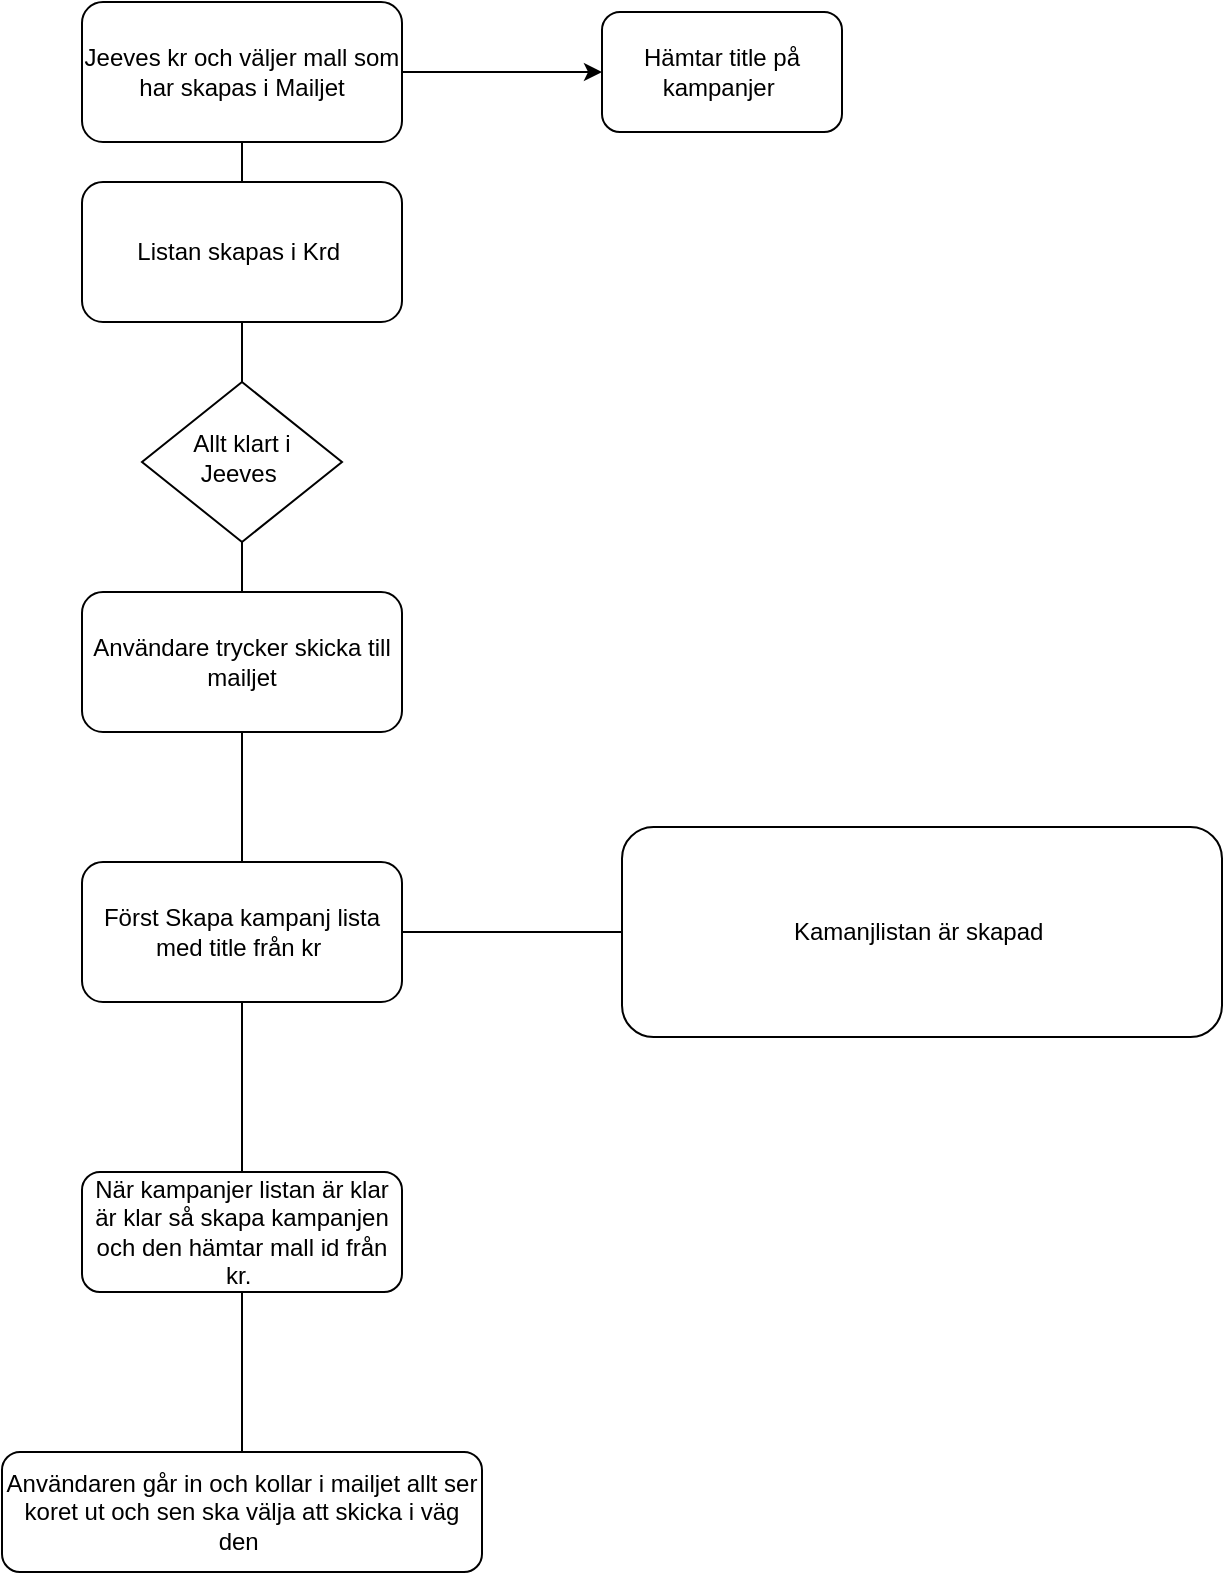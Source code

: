 <mxfile version="14.7.3" type="github">
  <diagram id="C5RBs43oDa-KdzZeNtuy" name="Page-1">
    <mxGraphModel dx="1635" dy="877" grid="1" gridSize="10" guides="1" tooltips="1" connect="1" arrows="1" fold="1" page="1" pageScale="1" pageWidth="827" pageHeight="1169" math="0" shadow="0">
      <root>
        <mxCell id="WIyWlLk6GJQsqaUBKTNV-0" />
        <mxCell id="WIyWlLk6GJQsqaUBKTNV-1" parent="WIyWlLk6GJQsqaUBKTNV-0" />
        <mxCell id="WIyWlLk6GJQsqaUBKTNV-2" value="" style="rounded=0;html=1;jettySize=auto;orthogonalLoop=1;fontSize=11;endArrow=none;endFill=0;endSize=8;strokeWidth=1;shadow=0;labelBackgroundColor=none;edgeStyle=orthogonalEdgeStyle;" parent="WIyWlLk6GJQsqaUBKTNV-1" source="WIyWlLk6GJQsqaUBKTNV-3" target="WIyWlLk6GJQsqaUBKTNV-6" edge="1">
          <mxGeometry relative="1" as="geometry" />
        </mxCell>
        <mxCell id="277-V5RIfsgAQvb4CotU-2" value="" style="edgeStyle=orthogonalEdgeStyle;rounded=0;orthogonalLoop=1;jettySize=auto;html=1;" edge="1" parent="WIyWlLk6GJQsqaUBKTNV-1" source="WIyWlLk6GJQsqaUBKTNV-3" target="277-V5RIfsgAQvb4CotU-1">
          <mxGeometry relative="1" as="geometry" />
        </mxCell>
        <mxCell id="WIyWlLk6GJQsqaUBKTNV-3" value="Jeeves kr och väljer mall som har skapas i Mailjet" style="rounded=1;whiteSpace=wrap;html=1;fontSize=12;glass=0;strokeWidth=1;shadow=0;" parent="WIyWlLk6GJQsqaUBKTNV-1" vertex="1">
          <mxGeometry x="160" y="10" width="160" height="70" as="geometry" />
        </mxCell>
        <mxCell id="WIyWlLk6GJQsqaUBKTNV-6" value="Allt klart i Jeeves&amp;nbsp;" style="rhombus;whiteSpace=wrap;html=1;shadow=0;fontFamily=Helvetica;fontSize=12;align=center;strokeWidth=1;spacing=6;spacingTop=-4;" parent="WIyWlLk6GJQsqaUBKTNV-1" vertex="1">
          <mxGeometry x="190" y="200" width="100" height="80" as="geometry" />
        </mxCell>
        <mxCell id="277-V5RIfsgAQvb4CotU-0" value="Listan skapas i Krd&amp;nbsp;" style="rounded=1;whiteSpace=wrap;html=1;fontSize=12;glass=0;strokeWidth=1;shadow=0;" vertex="1" parent="WIyWlLk6GJQsqaUBKTNV-1">
          <mxGeometry x="160" y="100" width="160" height="70" as="geometry" />
        </mxCell>
        <mxCell id="277-V5RIfsgAQvb4CotU-1" value="Hämtar title på kampanjer&amp;nbsp;" style="whiteSpace=wrap;html=1;rounded=1;shadow=0;strokeWidth=1;glass=0;" vertex="1" parent="WIyWlLk6GJQsqaUBKTNV-1">
          <mxGeometry x="420" y="15" width="120" height="60" as="geometry" />
        </mxCell>
        <mxCell id="277-V5RIfsgAQvb4CotU-6" style="edgeStyle=orthogonalEdgeStyle;rounded=0;orthogonalLoop=1;jettySize=auto;html=1;endArrow=none;endFill=0;" edge="1" parent="WIyWlLk6GJQsqaUBKTNV-1" source="277-V5RIfsgAQvb4CotU-3" target="277-V5RIfsgAQvb4CotU-5">
          <mxGeometry relative="1" as="geometry" />
        </mxCell>
        <mxCell id="277-V5RIfsgAQvb4CotU-3" value="Användare trycker skicka till mailjet" style="rounded=1;whiteSpace=wrap;html=1;fontSize=12;glass=0;strokeWidth=1;shadow=0;" vertex="1" parent="WIyWlLk6GJQsqaUBKTNV-1">
          <mxGeometry x="160" y="305" width="160" height="70" as="geometry" />
        </mxCell>
        <mxCell id="277-V5RIfsgAQvb4CotU-4" value="" style="rounded=0;html=1;jettySize=auto;orthogonalLoop=1;fontSize=11;endArrow=none;endFill=0;endSize=8;strokeWidth=1;shadow=0;labelBackgroundColor=none;edgeStyle=orthogonalEdgeStyle;" edge="1" parent="WIyWlLk6GJQsqaUBKTNV-1" source="WIyWlLk6GJQsqaUBKTNV-6" target="277-V5RIfsgAQvb4CotU-3">
          <mxGeometry y="20" relative="1" as="geometry">
            <mxPoint as="offset" />
            <mxPoint x="240" y="280" as="sourcePoint" />
            <mxPoint x="240" y="420" as="targetPoint" />
          </mxGeometry>
        </mxCell>
        <mxCell id="277-V5RIfsgAQvb4CotU-8" value="" style="edgeStyle=orthogonalEdgeStyle;rounded=0;orthogonalLoop=1;jettySize=auto;html=1;endArrow=none;endFill=0;" edge="1" parent="WIyWlLk6GJQsqaUBKTNV-1" source="277-V5RIfsgAQvb4CotU-5" target="277-V5RIfsgAQvb4CotU-7">
          <mxGeometry relative="1" as="geometry" />
        </mxCell>
        <mxCell id="277-V5RIfsgAQvb4CotU-12" value="" style="edgeStyle=orthogonalEdgeStyle;rounded=0;orthogonalLoop=1;jettySize=auto;html=1;endArrow=none;endFill=0;" edge="1" parent="WIyWlLk6GJQsqaUBKTNV-1" source="277-V5RIfsgAQvb4CotU-5" target="277-V5RIfsgAQvb4CotU-11">
          <mxGeometry relative="1" as="geometry" />
        </mxCell>
        <mxCell id="277-V5RIfsgAQvb4CotU-5" value="Först Skapa kampanj lista med title från kr&amp;nbsp;" style="rounded=1;whiteSpace=wrap;html=1;fontSize=12;glass=0;strokeWidth=1;shadow=0;" vertex="1" parent="WIyWlLk6GJQsqaUBKTNV-1">
          <mxGeometry x="160" y="440" width="160" height="70" as="geometry" />
        </mxCell>
        <mxCell id="277-V5RIfsgAQvb4CotU-10" value="" style="edgeStyle=orthogonalEdgeStyle;rounded=0;orthogonalLoop=1;jettySize=auto;html=1;endArrow=none;endFill=0;" edge="1" parent="WIyWlLk6GJQsqaUBKTNV-1" source="277-V5RIfsgAQvb4CotU-7" target="277-V5RIfsgAQvb4CotU-9">
          <mxGeometry relative="1" as="geometry" />
        </mxCell>
        <mxCell id="277-V5RIfsgAQvb4CotU-7" value="När&amp;nbsp;kampanjer listan är klar är klar så skapa&amp;nbsp;kampanjen och den hämtar mall id från kr.&amp;nbsp;" style="whiteSpace=wrap;html=1;rounded=1;shadow=0;strokeWidth=1;glass=0;" vertex="1" parent="WIyWlLk6GJQsqaUBKTNV-1">
          <mxGeometry x="160" y="595" width="160" height="60" as="geometry" />
        </mxCell>
        <mxCell id="277-V5RIfsgAQvb4CotU-9" value="Användaren går in och kollar i mailjet allt ser koret ut och sen ska välja att skicka i väg den&amp;nbsp;" style="whiteSpace=wrap;html=1;rounded=1;shadow=0;strokeWidth=1;glass=0;" vertex="1" parent="WIyWlLk6GJQsqaUBKTNV-1">
          <mxGeometry x="120" y="735" width="240" height="60" as="geometry" />
        </mxCell>
        <mxCell id="277-V5RIfsgAQvb4CotU-11" value="Kamanjlistan är skapad&amp;nbsp;" style="whiteSpace=wrap;html=1;rounded=1;shadow=0;strokeWidth=1;glass=0;" vertex="1" parent="WIyWlLk6GJQsqaUBKTNV-1">
          <mxGeometry x="430" y="422.5" width="300" height="105" as="geometry" />
        </mxCell>
      </root>
    </mxGraphModel>
  </diagram>
</mxfile>
